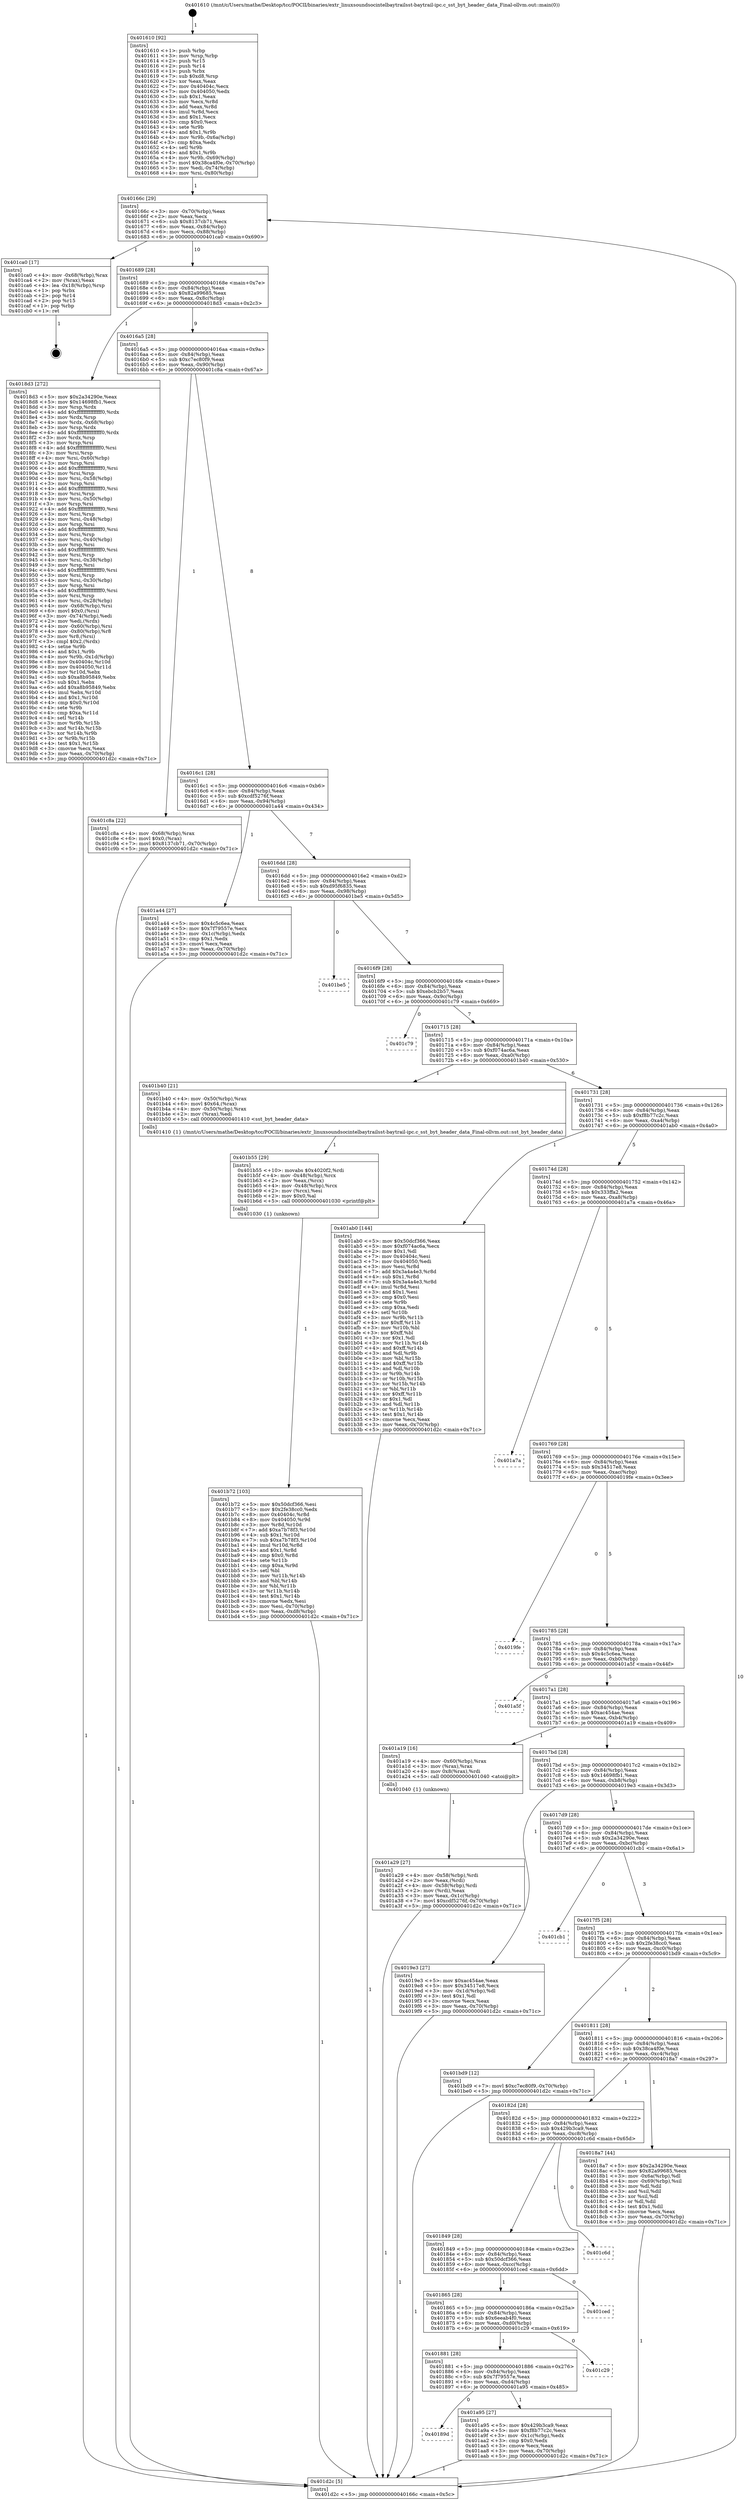 digraph "0x401610" {
  label = "0x401610 (/mnt/c/Users/mathe/Desktop/tcc/POCII/binaries/extr_linuxsoundsocintelbaytrailsst-baytrail-ipc.c_sst_byt_header_data_Final-ollvm.out::main(0))"
  labelloc = "t"
  node[shape=record]

  Entry [label="",width=0.3,height=0.3,shape=circle,fillcolor=black,style=filled]
  "0x40166c" [label="{
     0x40166c [29]\l
     | [instrs]\l
     &nbsp;&nbsp;0x40166c \<+3\>: mov -0x70(%rbp),%eax\l
     &nbsp;&nbsp;0x40166f \<+2\>: mov %eax,%ecx\l
     &nbsp;&nbsp;0x401671 \<+6\>: sub $0x8137cb71,%ecx\l
     &nbsp;&nbsp;0x401677 \<+6\>: mov %eax,-0x84(%rbp)\l
     &nbsp;&nbsp;0x40167d \<+6\>: mov %ecx,-0x88(%rbp)\l
     &nbsp;&nbsp;0x401683 \<+6\>: je 0000000000401ca0 \<main+0x690\>\l
  }"]
  "0x401ca0" [label="{
     0x401ca0 [17]\l
     | [instrs]\l
     &nbsp;&nbsp;0x401ca0 \<+4\>: mov -0x68(%rbp),%rax\l
     &nbsp;&nbsp;0x401ca4 \<+2\>: mov (%rax),%eax\l
     &nbsp;&nbsp;0x401ca6 \<+4\>: lea -0x18(%rbp),%rsp\l
     &nbsp;&nbsp;0x401caa \<+1\>: pop %rbx\l
     &nbsp;&nbsp;0x401cab \<+2\>: pop %r14\l
     &nbsp;&nbsp;0x401cad \<+2\>: pop %r15\l
     &nbsp;&nbsp;0x401caf \<+1\>: pop %rbp\l
     &nbsp;&nbsp;0x401cb0 \<+1\>: ret\l
  }"]
  "0x401689" [label="{
     0x401689 [28]\l
     | [instrs]\l
     &nbsp;&nbsp;0x401689 \<+5\>: jmp 000000000040168e \<main+0x7e\>\l
     &nbsp;&nbsp;0x40168e \<+6\>: mov -0x84(%rbp),%eax\l
     &nbsp;&nbsp;0x401694 \<+5\>: sub $0x82a99685,%eax\l
     &nbsp;&nbsp;0x401699 \<+6\>: mov %eax,-0x8c(%rbp)\l
     &nbsp;&nbsp;0x40169f \<+6\>: je 00000000004018d3 \<main+0x2c3\>\l
  }"]
  Exit [label="",width=0.3,height=0.3,shape=circle,fillcolor=black,style=filled,peripheries=2]
  "0x4018d3" [label="{
     0x4018d3 [272]\l
     | [instrs]\l
     &nbsp;&nbsp;0x4018d3 \<+5\>: mov $0x2a34290e,%eax\l
     &nbsp;&nbsp;0x4018d8 \<+5\>: mov $0x14698fb1,%ecx\l
     &nbsp;&nbsp;0x4018dd \<+3\>: mov %rsp,%rdx\l
     &nbsp;&nbsp;0x4018e0 \<+4\>: add $0xfffffffffffffff0,%rdx\l
     &nbsp;&nbsp;0x4018e4 \<+3\>: mov %rdx,%rsp\l
     &nbsp;&nbsp;0x4018e7 \<+4\>: mov %rdx,-0x68(%rbp)\l
     &nbsp;&nbsp;0x4018eb \<+3\>: mov %rsp,%rdx\l
     &nbsp;&nbsp;0x4018ee \<+4\>: add $0xfffffffffffffff0,%rdx\l
     &nbsp;&nbsp;0x4018f2 \<+3\>: mov %rdx,%rsp\l
     &nbsp;&nbsp;0x4018f5 \<+3\>: mov %rsp,%rsi\l
     &nbsp;&nbsp;0x4018f8 \<+4\>: add $0xfffffffffffffff0,%rsi\l
     &nbsp;&nbsp;0x4018fc \<+3\>: mov %rsi,%rsp\l
     &nbsp;&nbsp;0x4018ff \<+4\>: mov %rsi,-0x60(%rbp)\l
     &nbsp;&nbsp;0x401903 \<+3\>: mov %rsp,%rsi\l
     &nbsp;&nbsp;0x401906 \<+4\>: add $0xfffffffffffffff0,%rsi\l
     &nbsp;&nbsp;0x40190a \<+3\>: mov %rsi,%rsp\l
     &nbsp;&nbsp;0x40190d \<+4\>: mov %rsi,-0x58(%rbp)\l
     &nbsp;&nbsp;0x401911 \<+3\>: mov %rsp,%rsi\l
     &nbsp;&nbsp;0x401914 \<+4\>: add $0xfffffffffffffff0,%rsi\l
     &nbsp;&nbsp;0x401918 \<+3\>: mov %rsi,%rsp\l
     &nbsp;&nbsp;0x40191b \<+4\>: mov %rsi,-0x50(%rbp)\l
     &nbsp;&nbsp;0x40191f \<+3\>: mov %rsp,%rsi\l
     &nbsp;&nbsp;0x401922 \<+4\>: add $0xfffffffffffffff0,%rsi\l
     &nbsp;&nbsp;0x401926 \<+3\>: mov %rsi,%rsp\l
     &nbsp;&nbsp;0x401929 \<+4\>: mov %rsi,-0x48(%rbp)\l
     &nbsp;&nbsp;0x40192d \<+3\>: mov %rsp,%rsi\l
     &nbsp;&nbsp;0x401930 \<+4\>: add $0xfffffffffffffff0,%rsi\l
     &nbsp;&nbsp;0x401934 \<+3\>: mov %rsi,%rsp\l
     &nbsp;&nbsp;0x401937 \<+4\>: mov %rsi,-0x40(%rbp)\l
     &nbsp;&nbsp;0x40193b \<+3\>: mov %rsp,%rsi\l
     &nbsp;&nbsp;0x40193e \<+4\>: add $0xfffffffffffffff0,%rsi\l
     &nbsp;&nbsp;0x401942 \<+3\>: mov %rsi,%rsp\l
     &nbsp;&nbsp;0x401945 \<+4\>: mov %rsi,-0x38(%rbp)\l
     &nbsp;&nbsp;0x401949 \<+3\>: mov %rsp,%rsi\l
     &nbsp;&nbsp;0x40194c \<+4\>: add $0xfffffffffffffff0,%rsi\l
     &nbsp;&nbsp;0x401950 \<+3\>: mov %rsi,%rsp\l
     &nbsp;&nbsp;0x401953 \<+4\>: mov %rsi,-0x30(%rbp)\l
     &nbsp;&nbsp;0x401957 \<+3\>: mov %rsp,%rsi\l
     &nbsp;&nbsp;0x40195a \<+4\>: add $0xfffffffffffffff0,%rsi\l
     &nbsp;&nbsp;0x40195e \<+3\>: mov %rsi,%rsp\l
     &nbsp;&nbsp;0x401961 \<+4\>: mov %rsi,-0x28(%rbp)\l
     &nbsp;&nbsp;0x401965 \<+4\>: mov -0x68(%rbp),%rsi\l
     &nbsp;&nbsp;0x401969 \<+6\>: movl $0x0,(%rsi)\l
     &nbsp;&nbsp;0x40196f \<+3\>: mov -0x74(%rbp),%edi\l
     &nbsp;&nbsp;0x401972 \<+2\>: mov %edi,(%rdx)\l
     &nbsp;&nbsp;0x401974 \<+4\>: mov -0x60(%rbp),%rsi\l
     &nbsp;&nbsp;0x401978 \<+4\>: mov -0x80(%rbp),%r8\l
     &nbsp;&nbsp;0x40197c \<+3\>: mov %r8,(%rsi)\l
     &nbsp;&nbsp;0x40197f \<+3\>: cmpl $0x2,(%rdx)\l
     &nbsp;&nbsp;0x401982 \<+4\>: setne %r9b\l
     &nbsp;&nbsp;0x401986 \<+4\>: and $0x1,%r9b\l
     &nbsp;&nbsp;0x40198a \<+4\>: mov %r9b,-0x1d(%rbp)\l
     &nbsp;&nbsp;0x40198e \<+8\>: mov 0x40404c,%r10d\l
     &nbsp;&nbsp;0x401996 \<+8\>: mov 0x404050,%r11d\l
     &nbsp;&nbsp;0x40199e \<+3\>: mov %r10d,%ebx\l
     &nbsp;&nbsp;0x4019a1 \<+6\>: sub $0xa8b95849,%ebx\l
     &nbsp;&nbsp;0x4019a7 \<+3\>: sub $0x1,%ebx\l
     &nbsp;&nbsp;0x4019aa \<+6\>: add $0xa8b95849,%ebx\l
     &nbsp;&nbsp;0x4019b0 \<+4\>: imul %ebx,%r10d\l
     &nbsp;&nbsp;0x4019b4 \<+4\>: and $0x1,%r10d\l
     &nbsp;&nbsp;0x4019b8 \<+4\>: cmp $0x0,%r10d\l
     &nbsp;&nbsp;0x4019bc \<+4\>: sete %r9b\l
     &nbsp;&nbsp;0x4019c0 \<+4\>: cmp $0xa,%r11d\l
     &nbsp;&nbsp;0x4019c4 \<+4\>: setl %r14b\l
     &nbsp;&nbsp;0x4019c8 \<+3\>: mov %r9b,%r15b\l
     &nbsp;&nbsp;0x4019cb \<+3\>: and %r14b,%r15b\l
     &nbsp;&nbsp;0x4019ce \<+3\>: xor %r14b,%r9b\l
     &nbsp;&nbsp;0x4019d1 \<+3\>: or %r9b,%r15b\l
     &nbsp;&nbsp;0x4019d4 \<+4\>: test $0x1,%r15b\l
     &nbsp;&nbsp;0x4019d8 \<+3\>: cmovne %ecx,%eax\l
     &nbsp;&nbsp;0x4019db \<+3\>: mov %eax,-0x70(%rbp)\l
     &nbsp;&nbsp;0x4019de \<+5\>: jmp 0000000000401d2c \<main+0x71c\>\l
  }"]
  "0x4016a5" [label="{
     0x4016a5 [28]\l
     | [instrs]\l
     &nbsp;&nbsp;0x4016a5 \<+5\>: jmp 00000000004016aa \<main+0x9a\>\l
     &nbsp;&nbsp;0x4016aa \<+6\>: mov -0x84(%rbp),%eax\l
     &nbsp;&nbsp;0x4016b0 \<+5\>: sub $0xc7ec80f9,%eax\l
     &nbsp;&nbsp;0x4016b5 \<+6\>: mov %eax,-0x90(%rbp)\l
     &nbsp;&nbsp;0x4016bb \<+6\>: je 0000000000401c8a \<main+0x67a\>\l
  }"]
  "0x401b72" [label="{
     0x401b72 [103]\l
     | [instrs]\l
     &nbsp;&nbsp;0x401b72 \<+5\>: mov $0x50dcf366,%esi\l
     &nbsp;&nbsp;0x401b77 \<+5\>: mov $0x2fe38cc0,%edx\l
     &nbsp;&nbsp;0x401b7c \<+8\>: mov 0x40404c,%r8d\l
     &nbsp;&nbsp;0x401b84 \<+8\>: mov 0x404050,%r9d\l
     &nbsp;&nbsp;0x401b8c \<+3\>: mov %r8d,%r10d\l
     &nbsp;&nbsp;0x401b8f \<+7\>: add $0xa7b78f3,%r10d\l
     &nbsp;&nbsp;0x401b96 \<+4\>: sub $0x1,%r10d\l
     &nbsp;&nbsp;0x401b9a \<+7\>: sub $0xa7b78f3,%r10d\l
     &nbsp;&nbsp;0x401ba1 \<+4\>: imul %r10d,%r8d\l
     &nbsp;&nbsp;0x401ba5 \<+4\>: and $0x1,%r8d\l
     &nbsp;&nbsp;0x401ba9 \<+4\>: cmp $0x0,%r8d\l
     &nbsp;&nbsp;0x401bad \<+4\>: sete %r11b\l
     &nbsp;&nbsp;0x401bb1 \<+4\>: cmp $0xa,%r9d\l
     &nbsp;&nbsp;0x401bb5 \<+3\>: setl %bl\l
     &nbsp;&nbsp;0x401bb8 \<+3\>: mov %r11b,%r14b\l
     &nbsp;&nbsp;0x401bbb \<+3\>: and %bl,%r14b\l
     &nbsp;&nbsp;0x401bbe \<+3\>: xor %bl,%r11b\l
     &nbsp;&nbsp;0x401bc1 \<+3\>: or %r11b,%r14b\l
     &nbsp;&nbsp;0x401bc4 \<+4\>: test $0x1,%r14b\l
     &nbsp;&nbsp;0x401bc8 \<+3\>: cmovne %edx,%esi\l
     &nbsp;&nbsp;0x401bcb \<+3\>: mov %esi,-0x70(%rbp)\l
     &nbsp;&nbsp;0x401bce \<+6\>: mov %eax,-0xd8(%rbp)\l
     &nbsp;&nbsp;0x401bd4 \<+5\>: jmp 0000000000401d2c \<main+0x71c\>\l
  }"]
  "0x401c8a" [label="{
     0x401c8a [22]\l
     | [instrs]\l
     &nbsp;&nbsp;0x401c8a \<+4\>: mov -0x68(%rbp),%rax\l
     &nbsp;&nbsp;0x401c8e \<+6\>: movl $0x0,(%rax)\l
     &nbsp;&nbsp;0x401c94 \<+7\>: movl $0x8137cb71,-0x70(%rbp)\l
     &nbsp;&nbsp;0x401c9b \<+5\>: jmp 0000000000401d2c \<main+0x71c\>\l
  }"]
  "0x4016c1" [label="{
     0x4016c1 [28]\l
     | [instrs]\l
     &nbsp;&nbsp;0x4016c1 \<+5\>: jmp 00000000004016c6 \<main+0xb6\>\l
     &nbsp;&nbsp;0x4016c6 \<+6\>: mov -0x84(%rbp),%eax\l
     &nbsp;&nbsp;0x4016cc \<+5\>: sub $0xcdf5276f,%eax\l
     &nbsp;&nbsp;0x4016d1 \<+6\>: mov %eax,-0x94(%rbp)\l
     &nbsp;&nbsp;0x4016d7 \<+6\>: je 0000000000401a44 \<main+0x434\>\l
  }"]
  "0x401b55" [label="{
     0x401b55 [29]\l
     | [instrs]\l
     &nbsp;&nbsp;0x401b55 \<+10\>: movabs $0x4020f2,%rdi\l
     &nbsp;&nbsp;0x401b5f \<+4\>: mov -0x48(%rbp),%rcx\l
     &nbsp;&nbsp;0x401b63 \<+2\>: mov %eax,(%rcx)\l
     &nbsp;&nbsp;0x401b65 \<+4\>: mov -0x48(%rbp),%rcx\l
     &nbsp;&nbsp;0x401b69 \<+2\>: mov (%rcx),%esi\l
     &nbsp;&nbsp;0x401b6b \<+2\>: mov $0x0,%al\l
     &nbsp;&nbsp;0x401b6d \<+5\>: call 0000000000401030 \<printf@plt\>\l
     | [calls]\l
     &nbsp;&nbsp;0x401030 \{1\} (unknown)\l
  }"]
  "0x401a44" [label="{
     0x401a44 [27]\l
     | [instrs]\l
     &nbsp;&nbsp;0x401a44 \<+5\>: mov $0x4c5c6ea,%eax\l
     &nbsp;&nbsp;0x401a49 \<+5\>: mov $0x7f79557e,%ecx\l
     &nbsp;&nbsp;0x401a4e \<+3\>: mov -0x1c(%rbp),%edx\l
     &nbsp;&nbsp;0x401a51 \<+3\>: cmp $0x1,%edx\l
     &nbsp;&nbsp;0x401a54 \<+3\>: cmovl %ecx,%eax\l
     &nbsp;&nbsp;0x401a57 \<+3\>: mov %eax,-0x70(%rbp)\l
     &nbsp;&nbsp;0x401a5a \<+5\>: jmp 0000000000401d2c \<main+0x71c\>\l
  }"]
  "0x4016dd" [label="{
     0x4016dd [28]\l
     | [instrs]\l
     &nbsp;&nbsp;0x4016dd \<+5\>: jmp 00000000004016e2 \<main+0xd2\>\l
     &nbsp;&nbsp;0x4016e2 \<+6\>: mov -0x84(%rbp),%eax\l
     &nbsp;&nbsp;0x4016e8 \<+5\>: sub $0xd95f6835,%eax\l
     &nbsp;&nbsp;0x4016ed \<+6\>: mov %eax,-0x98(%rbp)\l
     &nbsp;&nbsp;0x4016f3 \<+6\>: je 0000000000401be5 \<main+0x5d5\>\l
  }"]
  "0x40189d" [label="{
     0x40189d\l
  }", style=dashed]
  "0x401be5" [label="{
     0x401be5\l
  }", style=dashed]
  "0x4016f9" [label="{
     0x4016f9 [28]\l
     | [instrs]\l
     &nbsp;&nbsp;0x4016f9 \<+5\>: jmp 00000000004016fe \<main+0xee\>\l
     &nbsp;&nbsp;0x4016fe \<+6\>: mov -0x84(%rbp),%eax\l
     &nbsp;&nbsp;0x401704 \<+5\>: sub $0xebcb2b57,%eax\l
     &nbsp;&nbsp;0x401709 \<+6\>: mov %eax,-0x9c(%rbp)\l
     &nbsp;&nbsp;0x40170f \<+6\>: je 0000000000401c79 \<main+0x669\>\l
  }"]
  "0x401a95" [label="{
     0x401a95 [27]\l
     | [instrs]\l
     &nbsp;&nbsp;0x401a95 \<+5\>: mov $0x429b3ca9,%eax\l
     &nbsp;&nbsp;0x401a9a \<+5\>: mov $0xf8b77c2c,%ecx\l
     &nbsp;&nbsp;0x401a9f \<+3\>: mov -0x1c(%rbp),%edx\l
     &nbsp;&nbsp;0x401aa2 \<+3\>: cmp $0x0,%edx\l
     &nbsp;&nbsp;0x401aa5 \<+3\>: cmove %ecx,%eax\l
     &nbsp;&nbsp;0x401aa8 \<+3\>: mov %eax,-0x70(%rbp)\l
     &nbsp;&nbsp;0x401aab \<+5\>: jmp 0000000000401d2c \<main+0x71c\>\l
  }"]
  "0x401c79" [label="{
     0x401c79\l
  }", style=dashed]
  "0x401715" [label="{
     0x401715 [28]\l
     | [instrs]\l
     &nbsp;&nbsp;0x401715 \<+5\>: jmp 000000000040171a \<main+0x10a\>\l
     &nbsp;&nbsp;0x40171a \<+6\>: mov -0x84(%rbp),%eax\l
     &nbsp;&nbsp;0x401720 \<+5\>: sub $0xf074ac6a,%eax\l
     &nbsp;&nbsp;0x401725 \<+6\>: mov %eax,-0xa0(%rbp)\l
     &nbsp;&nbsp;0x40172b \<+6\>: je 0000000000401b40 \<main+0x530\>\l
  }"]
  "0x401881" [label="{
     0x401881 [28]\l
     | [instrs]\l
     &nbsp;&nbsp;0x401881 \<+5\>: jmp 0000000000401886 \<main+0x276\>\l
     &nbsp;&nbsp;0x401886 \<+6\>: mov -0x84(%rbp),%eax\l
     &nbsp;&nbsp;0x40188c \<+5\>: sub $0x7f79557e,%eax\l
     &nbsp;&nbsp;0x401891 \<+6\>: mov %eax,-0xd4(%rbp)\l
     &nbsp;&nbsp;0x401897 \<+6\>: je 0000000000401a95 \<main+0x485\>\l
  }"]
  "0x401b40" [label="{
     0x401b40 [21]\l
     | [instrs]\l
     &nbsp;&nbsp;0x401b40 \<+4\>: mov -0x50(%rbp),%rax\l
     &nbsp;&nbsp;0x401b44 \<+6\>: movl $0x64,(%rax)\l
     &nbsp;&nbsp;0x401b4a \<+4\>: mov -0x50(%rbp),%rax\l
     &nbsp;&nbsp;0x401b4e \<+2\>: mov (%rax),%edi\l
     &nbsp;&nbsp;0x401b50 \<+5\>: call 0000000000401410 \<sst_byt_header_data\>\l
     | [calls]\l
     &nbsp;&nbsp;0x401410 \{1\} (/mnt/c/Users/mathe/Desktop/tcc/POCII/binaries/extr_linuxsoundsocintelbaytrailsst-baytrail-ipc.c_sst_byt_header_data_Final-ollvm.out::sst_byt_header_data)\l
  }"]
  "0x401731" [label="{
     0x401731 [28]\l
     | [instrs]\l
     &nbsp;&nbsp;0x401731 \<+5\>: jmp 0000000000401736 \<main+0x126\>\l
     &nbsp;&nbsp;0x401736 \<+6\>: mov -0x84(%rbp),%eax\l
     &nbsp;&nbsp;0x40173c \<+5\>: sub $0xf8b77c2c,%eax\l
     &nbsp;&nbsp;0x401741 \<+6\>: mov %eax,-0xa4(%rbp)\l
     &nbsp;&nbsp;0x401747 \<+6\>: je 0000000000401ab0 \<main+0x4a0\>\l
  }"]
  "0x401c29" [label="{
     0x401c29\l
  }", style=dashed]
  "0x401ab0" [label="{
     0x401ab0 [144]\l
     | [instrs]\l
     &nbsp;&nbsp;0x401ab0 \<+5\>: mov $0x50dcf366,%eax\l
     &nbsp;&nbsp;0x401ab5 \<+5\>: mov $0xf074ac6a,%ecx\l
     &nbsp;&nbsp;0x401aba \<+2\>: mov $0x1,%dl\l
     &nbsp;&nbsp;0x401abc \<+7\>: mov 0x40404c,%esi\l
     &nbsp;&nbsp;0x401ac3 \<+7\>: mov 0x404050,%edi\l
     &nbsp;&nbsp;0x401aca \<+3\>: mov %esi,%r8d\l
     &nbsp;&nbsp;0x401acd \<+7\>: add $0x3a4a4e3,%r8d\l
     &nbsp;&nbsp;0x401ad4 \<+4\>: sub $0x1,%r8d\l
     &nbsp;&nbsp;0x401ad8 \<+7\>: sub $0x3a4a4e3,%r8d\l
     &nbsp;&nbsp;0x401adf \<+4\>: imul %r8d,%esi\l
     &nbsp;&nbsp;0x401ae3 \<+3\>: and $0x1,%esi\l
     &nbsp;&nbsp;0x401ae6 \<+3\>: cmp $0x0,%esi\l
     &nbsp;&nbsp;0x401ae9 \<+4\>: sete %r9b\l
     &nbsp;&nbsp;0x401aed \<+3\>: cmp $0xa,%edi\l
     &nbsp;&nbsp;0x401af0 \<+4\>: setl %r10b\l
     &nbsp;&nbsp;0x401af4 \<+3\>: mov %r9b,%r11b\l
     &nbsp;&nbsp;0x401af7 \<+4\>: xor $0xff,%r11b\l
     &nbsp;&nbsp;0x401afb \<+3\>: mov %r10b,%bl\l
     &nbsp;&nbsp;0x401afe \<+3\>: xor $0xff,%bl\l
     &nbsp;&nbsp;0x401b01 \<+3\>: xor $0x1,%dl\l
     &nbsp;&nbsp;0x401b04 \<+3\>: mov %r11b,%r14b\l
     &nbsp;&nbsp;0x401b07 \<+4\>: and $0xff,%r14b\l
     &nbsp;&nbsp;0x401b0b \<+3\>: and %dl,%r9b\l
     &nbsp;&nbsp;0x401b0e \<+3\>: mov %bl,%r15b\l
     &nbsp;&nbsp;0x401b11 \<+4\>: and $0xff,%r15b\l
     &nbsp;&nbsp;0x401b15 \<+3\>: and %dl,%r10b\l
     &nbsp;&nbsp;0x401b18 \<+3\>: or %r9b,%r14b\l
     &nbsp;&nbsp;0x401b1b \<+3\>: or %r10b,%r15b\l
     &nbsp;&nbsp;0x401b1e \<+3\>: xor %r15b,%r14b\l
     &nbsp;&nbsp;0x401b21 \<+3\>: or %bl,%r11b\l
     &nbsp;&nbsp;0x401b24 \<+4\>: xor $0xff,%r11b\l
     &nbsp;&nbsp;0x401b28 \<+3\>: or $0x1,%dl\l
     &nbsp;&nbsp;0x401b2b \<+3\>: and %dl,%r11b\l
     &nbsp;&nbsp;0x401b2e \<+3\>: or %r11b,%r14b\l
     &nbsp;&nbsp;0x401b31 \<+4\>: test $0x1,%r14b\l
     &nbsp;&nbsp;0x401b35 \<+3\>: cmovne %ecx,%eax\l
     &nbsp;&nbsp;0x401b38 \<+3\>: mov %eax,-0x70(%rbp)\l
     &nbsp;&nbsp;0x401b3b \<+5\>: jmp 0000000000401d2c \<main+0x71c\>\l
  }"]
  "0x40174d" [label="{
     0x40174d [28]\l
     | [instrs]\l
     &nbsp;&nbsp;0x40174d \<+5\>: jmp 0000000000401752 \<main+0x142\>\l
     &nbsp;&nbsp;0x401752 \<+6\>: mov -0x84(%rbp),%eax\l
     &nbsp;&nbsp;0x401758 \<+5\>: sub $0x333ffa2,%eax\l
     &nbsp;&nbsp;0x40175d \<+6\>: mov %eax,-0xa8(%rbp)\l
     &nbsp;&nbsp;0x401763 \<+6\>: je 0000000000401a7a \<main+0x46a\>\l
  }"]
  "0x401865" [label="{
     0x401865 [28]\l
     | [instrs]\l
     &nbsp;&nbsp;0x401865 \<+5\>: jmp 000000000040186a \<main+0x25a\>\l
     &nbsp;&nbsp;0x40186a \<+6\>: mov -0x84(%rbp),%eax\l
     &nbsp;&nbsp;0x401870 \<+5\>: sub $0x6eeab4f0,%eax\l
     &nbsp;&nbsp;0x401875 \<+6\>: mov %eax,-0xd0(%rbp)\l
     &nbsp;&nbsp;0x40187b \<+6\>: je 0000000000401c29 \<main+0x619\>\l
  }"]
  "0x401a7a" [label="{
     0x401a7a\l
  }", style=dashed]
  "0x401769" [label="{
     0x401769 [28]\l
     | [instrs]\l
     &nbsp;&nbsp;0x401769 \<+5\>: jmp 000000000040176e \<main+0x15e\>\l
     &nbsp;&nbsp;0x40176e \<+6\>: mov -0x84(%rbp),%eax\l
     &nbsp;&nbsp;0x401774 \<+5\>: sub $0x34517e8,%eax\l
     &nbsp;&nbsp;0x401779 \<+6\>: mov %eax,-0xac(%rbp)\l
     &nbsp;&nbsp;0x40177f \<+6\>: je 00000000004019fe \<main+0x3ee\>\l
  }"]
  "0x401ced" [label="{
     0x401ced\l
  }", style=dashed]
  "0x4019fe" [label="{
     0x4019fe\l
  }", style=dashed]
  "0x401785" [label="{
     0x401785 [28]\l
     | [instrs]\l
     &nbsp;&nbsp;0x401785 \<+5\>: jmp 000000000040178a \<main+0x17a\>\l
     &nbsp;&nbsp;0x40178a \<+6\>: mov -0x84(%rbp),%eax\l
     &nbsp;&nbsp;0x401790 \<+5\>: sub $0x4c5c6ea,%eax\l
     &nbsp;&nbsp;0x401795 \<+6\>: mov %eax,-0xb0(%rbp)\l
     &nbsp;&nbsp;0x40179b \<+6\>: je 0000000000401a5f \<main+0x44f\>\l
  }"]
  "0x401849" [label="{
     0x401849 [28]\l
     | [instrs]\l
     &nbsp;&nbsp;0x401849 \<+5\>: jmp 000000000040184e \<main+0x23e\>\l
     &nbsp;&nbsp;0x40184e \<+6\>: mov -0x84(%rbp),%eax\l
     &nbsp;&nbsp;0x401854 \<+5\>: sub $0x50dcf366,%eax\l
     &nbsp;&nbsp;0x401859 \<+6\>: mov %eax,-0xcc(%rbp)\l
     &nbsp;&nbsp;0x40185f \<+6\>: je 0000000000401ced \<main+0x6dd\>\l
  }"]
  "0x401a5f" [label="{
     0x401a5f\l
  }", style=dashed]
  "0x4017a1" [label="{
     0x4017a1 [28]\l
     | [instrs]\l
     &nbsp;&nbsp;0x4017a1 \<+5\>: jmp 00000000004017a6 \<main+0x196\>\l
     &nbsp;&nbsp;0x4017a6 \<+6\>: mov -0x84(%rbp),%eax\l
     &nbsp;&nbsp;0x4017ac \<+5\>: sub $0xac454ae,%eax\l
     &nbsp;&nbsp;0x4017b1 \<+6\>: mov %eax,-0xb4(%rbp)\l
     &nbsp;&nbsp;0x4017b7 \<+6\>: je 0000000000401a19 \<main+0x409\>\l
  }"]
  "0x401c6d" [label="{
     0x401c6d\l
  }", style=dashed]
  "0x401a19" [label="{
     0x401a19 [16]\l
     | [instrs]\l
     &nbsp;&nbsp;0x401a19 \<+4\>: mov -0x60(%rbp),%rax\l
     &nbsp;&nbsp;0x401a1d \<+3\>: mov (%rax),%rax\l
     &nbsp;&nbsp;0x401a20 \<+4\>: mov 0x8(%rax),%rdi\l
     &nbsp;&nbsp;0x401a24 \<+5\>: call 0000000000401040 \<atoi@plt\>\l
     | [calls]\l
     &nbsp;&nbsp;0x401040 \{1\} (unknown)\l
  }"]
  "0x4017bd" [label="{
     0x4017bd [28]\l
     | [instrs]\l
     &nbsp;&nbsp;0x4017bd \<+5\>: jmp 00000000004017c2 \<main+0x1b2\>\l
     &nbsp;&nbsp;0x4017c2 \<+6\>: mov -0x84(%rbp),%eax\l
     &nbsp;&nbsp;0x4017c8 \<+5\>: sub $0x14698fb1,%eax\l
     &nbsp;&nbsp;0x4017cd \<+6\>: mov %eax,-0xb8(%rbp)\l
     &nbsp;&nbsp;0x4017d3 \<+6\>: je 00000000004019e3 \<main+0x3d3\>\l
  }"]
  "0x401a29" [label="{
     0x401a29 [27]\l
     | [instrs]\l
     &nbsp;&nbsp;0x401a29 \<+4\>: mov -0x58(%rbp),%rdi\l
     &nbsp;&nbsp;0x401a2d \<+2\>: mov %eax,(%rdi)\l
     &nbsp;&nbsp;0x401a2f \<+4\>: mov -0x58(%rbp),%rdi\l
     &nbsp;&nbsp;0x401a33 \<+2\>: mov (%rdi),%eax\l
     &nbsp;&nbsp;0x401a35 \<+3\>: mov %eax,-0x1c(%rbp)\l
     &nbsp;&nbsp;0x401a38 \<+7\>: movl $0xcdf5276f,-0x70(%rbp)\l
     &nbsp;&nbsp;0x401a3f \<+5\>: jmp 0000000000401d2c \<main+0x71c\>\l
  }"]
  "0x4019e3" [label="{
     0x4019e3 [27]\l
     | [instrs]\l
     &nbsp;&nbsp;0x4019e3 \<+5\>: mov $0xac454ae,%eax\l
     &nbsp;&nbsp;0x4019e8 \<+5\>: mov $0x34517e8,%ecx\l
     &nbsp;&nbsp;0x4019ed \<+3\>: mov -0x1d(%rbp),%dl\l
     &nbsp;&nbsp;0x4019f0 \<+3\>: test $0x1,%dl\l
     &nbsp;&nbsp;0x4019f3 \<+3\>: cmovne %ecx,%eax\l
     &nbsp;&nbsp;0x4019f6 \<+3\>: mov %eax,-0x70(%rbp)\l
     &nbsp;&nbsp;0x4019f9 \<+5\>: jmp 0000000000401d2c \<main+0x71c\>\l
  }"]
  "0x4017d9" [label="{
     0x4017d9 [28]\l
     | [instrs]\l
     &nbsp;&nbsp;0x4017d9 \<+5\>: jmp 00000000004017de \<main+0x1ce\>\l
     &nbsp;&nbsp;0x4017de \<+6\>: mov -0x84(%rbp),%eax\l
     &nbsp;&nbsp;0x4017e4 \<+5\>: sub $0x2a34290e,%eax\l
     &nbsp;&nbsp;0x4017e9 \<+6\>: mov %eax,-0xbc(%rbp)\l
     &nbsp;&nbsp;0x4017ef \<+6\>: je 0000000000401cb1 \<main+0x6a1\>\l
  }"]
  "0x401610" [label="{
     0x401610 [92]\l
     | [instrs]\l
     &nbsp;&nbsp;0x401610 \<+1\>: push %rbp\l
     &nbsp;&nbsp;0x401611 \<+3\>: mov %rsp,%rbp\l
     &nbsp;&nbsp;0x401614 \<+2\>: push %r15\l
     &nbsp;&nbsp;0x401616 \<+2\>: push %r14\l
     &nbsp;&nbsp;0x401618 \<+1\>: push %rbx\l
     &nbsp;&nbsp;0x401619 \<+7\>: sub $0xd8,%rsp\l
     &nbsp;&nbsp;0x401620 \<+2\>: xor %eax,%eax\l
     &nbsp;&nbsp;0x401622 \<+7\>: mov 0x40404c,%ecx\l
     &nbsp;&nbsp;0x401629 \<+7\>: mov 0x404050,%edx\l
     &nbsp;&nbsp;0x401630 \<+3\>: sub $0x1,%eax\l
     &nbsp;&nbsp;0x401633 \<+3\>: mov %ecx,%r8d\l
     &nbsp;&nbsp;0x401636 \<+3\>: add %eax,%r8d\l
     &nbsp;&nbsp;0x401639 \<+4\>: imul %r8d,%ecx\l
     &nbsp;&nbsp;0x40163d \<+3\>: and $0x1,%ecx\l
     &nbsp;&nbsp;0x401640 \<+3\>: cmp $0x0,%ecx\l
     &nbsp;&nbsp;0x401643 \<+4\>: sete %r9b\l
     &nbsp;&nbsp;0x401647 \<+4\>: and $0x1,%r9b\l
     &nbsp;&nbsp;0x40164b \<+4\>: mov %r9b,-0x6a(%rbp)\l
     &nbsp;&nbsp;0x40164f \<+3\>: cmp $0xa,%edx\l
     &nbsp;&nbsp;0x401652 \<+4\>: setl %r9b\l
     &nbsp;&nbsp;0x401656 \<+4\>: and $0x1,%r9b\l
     &nbsp;&nbsp;0x40165a \<+4\>: mov %r9b,-0x69(%rbp)\l
     &nbsp;&nbsp;0x40165e \<+7\>: movl $0x38ca4f0e,-0x70(%rbp)\l
     &nbsp;&nbsp;0x401665 \<+3\>: mov %edi,-0x74(%rbp)\l
     &nbsp;&nbsp;0x401668 \<+4\>: mov %rsi,-0x80(%rbp)\l
  }"]
  "0x401cb1" [label="{
     0x401cb1\l
  }", style=dashed]
  "0x4017f5" [label="{
     0x4017f5 [28]\l
     | [instrs]\l
     &nbsp;&nbsp;0x4017f5 \<+5\>: jmp 00000000004017fa \<main+0x1ea\>\l
     &nbsp;&nbsp;0x4017fa \<+6\>: mov -0x84(%rbp),%eax\l
     &nbsp;&nbsp;0x401800 \<+5\>: sub $0x2fe38cc0,%eax\l
     &nbsp;&nbsp;0x401805 \<+6\>: mov %eax,-0xc0(%rbp)\l
     &nbsp;&nbsp;0x40180b \<+6\>: je 0000000000401bd9 \<main+0x5c9\>\l
  }"]
  "0x401d2c" [label="{
     0x401d2c [5]\l
     | [instrs]\l
     &nbsp;&nbsp;0x401d2c \<+5\>: jmp 000000000040166c \<main+0x5c\>\l
  }"]
  "0x401bd9" [label="{
     0x401bd9 [12]\l
     | [instrs]\l
     &nbsp;&nbsp;0x401bd9 \<+7\>: movl $0xc7ec80f9,-0x70(%rbp)\l
     &nbsp;&nbsp;0x401be0 \<+5\>: jmp 0000000000401d2c \<main+0x71c\>\l
  }"]
  "0x401811" [label="{
     0x401811 [28]\l
     | [instrs]\l
     &nbsp;&nbsp;0x401811 \<+5\>: jmp 0000000000401816 \<main+0x206\>\l
     &nbsp;&nbsp;0x401816 \<+6\>: mov -0x84(%rbp),%eax\l
     &nbsp;&nbsp;0x40181c \<+5\>: sub $0x38ca4f0e,%eax\l
     &nbsp;&nbsp;0x401821 \<+6\>: mov %eax,-0xc4(%rbp)\l
     &nbsp;&nbsp;0x401827 \<+6\>: je 00000000004018a7 \<main+0x297\>\l
  }"]
  "0x40182d" [label="{
     0x40182d [28]\l
     | [instrs]\l
     &nbsp;&nbsp;0x40182d \<+5\>: jmp 0000000000401832 \<main+0x222\>\l
     &nbsp;&nbsp;0x401832 \<+6\>: mov -0x84(%rbp),%eax\l
     &nbsp;&nbsp;0x401838 \<+5\>: sub $0x429b3ca9,%eax\l
     &nbsp;&nbsp;0x40183d \<+6\>: mov %eax,-0xc8(%rbp)\l
     &nbsp;&nbsp;0x401843 \<+6\>: je 0000000000401c6d \<main+0x65d\>\l
  }"]
  "0x4018a7" [label="{
     0x4018a7 [44]\l
     | [instrs]\l
     &nbsp;&nbsp;0x4018a7 \<+5\>: mov $0x2a34290e,%eax\l
     &nbsp;&nbsp;0x4018ac \<+5\>: mov $0x82a99685,%ecx\l
     &nbsp;&nbsp;0x4018b1 \<+3\>: mov -0x6a(%rbp),%dl\l
     &nbsp;&nbsp;0x4018b4 \<+4\>: mov -0x69(%rbp),%sil\l
     &nbsp;&nbsp;0x4018b8 \<+3\>: mov %dl,%dil\l
     &nbsp;&nbsp;0x4018bb \<+3\>: and %sil,%dil\l
     &nbsp;&nbsp;0x4018be \<+3\>: xor %sil,%dl\l
     &nbsp;&nbsp;0x4018c1 \<+3\>: or %dl,%dil\l
     &nbsp;&nbsp;0x4018c4 \<+4\>: test $0x1,%dil\l
     &nbsp;&nbsp;0x4018c8 \<+3\>: cmovne %ecx,%eax\l
     &nbsp;&nbsp;0x4018cb \<+3\>: mov %eax,-0x70(%rbp)\l
     &nbsp;&nbsp;0x4018ce \<+5\>: jmp 0000000000401d2c \<main+0x71c\>\l
  }"]
  Entry -> "0x401610" [label=" 1"]
  "0x40166c" -> "0x401ca0" [label=" 1"]
  "0x40166c" -> "0x401689" [label=" 10"]
  "0x401ca0" -> Exit [label=" 1"]
  "0x401689" -> "0x4018d3" [label=" 1"]
  "0x401689" -> "0x4016a5" [label=" 9"]
  "0x401c8a" -> "0x401d2c" [label=" 1"]
  "0x4016a5" -> "0x401c8a" [label=" 1"]
  "0x4016a5" -> "0x4016c1" [label=" 8"]
  "0x401bd9" -> "0x401d2c" [label=" 1"]
  "0x4016c1" -> "0x401a44" [label=" 1"]
  "0x4016c1" -> "0x4016dd" [label=" 7"]
  "0x401b72" -> "0x401d2c" [label=" 1"]
  "0x4016dd" -> "0x401be5" [label=" 0"]
  "0x4016dd" -> "0x4016f9" [label=" 7"]
  "0x401b55" -> "0x401b72" [label=" 1"]
  "0x4016f9" -> "0x401c79" [label=" 0"]
  "0x4016f9" -> "0x401715" [label=" 7"]
  "0x401b40" -> "0x401b55" [label=" 1"]
  "0x401715" -> "0x401b40" [label=" 1"]
  "0x401715" -> "0x401731" [label=" 6"]
  "0x401a95" -> "0x401d2c" [label=" 1"]
  "0x401731" -> "0x401ab0" [label=" 1"]
  "0x401731" -> "0x40174d" [label=" 5"]
  "0x401881" -> "0x40189d" [label=" 0"]
  "0x40174d" -> "0x401a7a" [label=" 0"]
  "0x40174d" -> "0x401769" [label=" 5"]
  "0x401ab0" -> "0x401d2c" [label=" 1"]
  "0x401769" -> "0x4019fe" [label=" 0"]
  "0x401769" -> "0x401785" [label=" 5"]
  "0x401865" -> "0x401881" [label=" 1"]
  "0x401785" -> "0x401a5f" [label=" 0"]
  "0x401785" -> "0x4017a1" [label=" 5"]
  "0x401881" -> "0x401a95" [label=" 1"]
  "0x4017a1" -> "0x401a19" [label=" 1"]
  "0x4017a1" -> "0x4017bd" [label=" 4"]
  "0x401849" -> "0x401865" [label=" 1"]
  "0x4017bd" -> "0x4019e3" [label=" 1"]
  "0x4017bd" -> "0x4017d9" [label=" 3"]
  "0x401865" -> "0x401c29" [label=" 0"]
  "0x4017d9" -> "0x401cb1" [label=" 0"]
  "0x4017d9" -> "0x4017f5" [label=" 3"]
  "0x40182d" -> "0x401c6d" [label=" 0"]
  "0x4017f5" -> "0x401bd9" [label=" 1"]
  "0x4017f5" -> "0x401811" [label=" 2"]
  "0x401849" -> "0x401ced" [label=" 0"]
  "0x401811" -> "0x4018a7" [label=" 1"]
  "0x401811" -> "0x40182d" [label=" 1"]
  "0x4018a7" -> "0x401d2c" [label=" 1"]
  "0x401610" -> "0x40166c" [label=" 1"]
  "0x401d2c" -> "0x40166c" [label=" 10"]
  "0x40182d" -> "0x401849" [label=" 1"]
  "0x4018d3" -> "0x401d2c" [label=" 1"]
  "0x4019e3" -> "0x401d2c" [label=" 1"]
  "0x401a19" -> "0x401a29" [label=" 1"]
  "0x401a29" -> "0x401d2c" [label=" 1"]
  "0x401a44" -> "0x401d2c" [label=" 1"]
}
